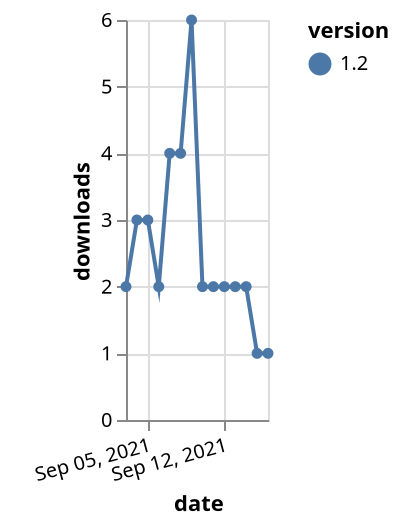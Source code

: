 {"$schema": "https://vega.github.io/schema/vega-lite/v5.json", "description": "A simple bar chart with embedded data.", "data": {"values": [{"date": "2021-09-03", "total": 2267, "delta": 2, "version": "1.2"}, {"date": "2021-09-04", "total": 2270, "delta": 3, "version": "1.2"}, {"date": "2021-09-05", "total": 2273, "delta": 3, "version": "1.2"}, {"date": "2021-09-06", "total": 2275, "delta": 2, "version": "1.2"}, {"date": "2021-09-07", "total": 2279, "delta": 4, "version": "1.2"}, {"date": "2021-09-08", "total": 2283, "delta": 4, "version": "1.2"}, {"date": "2021-09-09", "total": 2289, "delta": 6, "version": "1.2"}, {"date": "2021-09-10", "total": 2291, "delta": 2, "version": "1.2"}, {"date": "2021-09-11", "total": 2293, "delta": 2, "version": "1.2"}, {"date": "2021-09-12", "total": 2295, "delta": 2, "version": "1.2"}, {"date": "2021-09-13", "total": 2297, "delta": 2, "version": "1.2"}, {"date": "2021-09-14", "total": 2299, "delta": 2, "version": "1.2"}, {"date": "2021-09-15", "total": 2300, "delta": 1, "version": "1.2"}, {"date": "2021-09-16", "total": 2301, "delta": 1, "version": "1.2"}]}, "width": "container", "mark": {"type": "line", "point": {"filled": true}}, "encoding": {"x": {"field": "date", "type": "temporal", "timeUnit": "yearmonthdate", "title": "date", "axis": {"labelAngle": -15}}, "y": {"field": "delta", "type": "quantitative", "title": "downloads"}, "color": {"field": "version", "type": "nominal"}, "tooltip": {"field": "delta"}}}